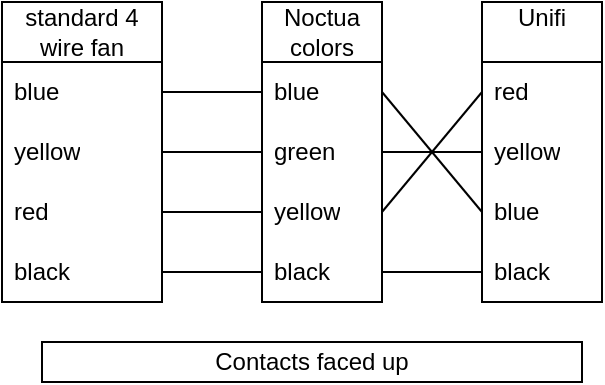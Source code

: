 <mxfile version="27.0.6">
  <diagram name="Page-1" id="S_AtuqVD-SaWwnZ8c27Q">
    <mxGraphModel dx="1194" dy="787" grid="1" gridSize="10" guides="1" tooltips="1" connect="1" arrows="1" fold="1" page="1" pageScale="1" pageWidth="827" pageHeight="1169" math="0" shadow="0">
      <root>
        <mxCell id="0" />
        <mxCell id="1" parent="0" />
        <mxCell id="g_seuUbCBjhaNmmRaQRH-4" value="" style="endArrow=none;html=1;rounded=0;" parent="1" source="g_seuUbCBjhaNmmRaQRH-7" target="g_seuUbCBjhaNmmRaQRH-12" edge="1">
          <mxGeometry width="50" height="50" relative="1" as="geometry">
            <mxPoint x="370" y="160" as="sourcePoint" />
            <mxPoint x="170" y="75" as="targetPoint" />
          </mxGeometry>
        </mxCell>
        <mxCell id="g_seuUbCBjhaNmmRaQRH-5" value="" style="endArrow=none;html=1;rounded=0;" parent="1" source="g_seuUbCBjhaNmmRaQRH-8" target="g_seuUbCBjhaNmmRaQRH-13" edge="1">
          <mxGeometry width="50" height="50" relative="1" as="geometry">
            <mxPoint x="170" y="10" as="sourcePoint" />
            <mxPoint x="200" y="10" as="targetPoint" />
          </mxGeometry>
        </mxCell>
        <mxCell id="g_seuUbCBjhaNmmRaQRH-6" value="standard 4 wire fan" style="swimlane;fontStyle=0;childLayout=stackLayout;horizontal=1;startSize=30;horizontalStack=0;resizeParent=1;resizeParentMax=0;resizeLast=0;collapsible=1;marginBottom=0;whiteSpace=wrap;html=1;" parent="1" vertex="1">
          <mxGeometry x="30" y="30" width="80" height="150" as="geometry">
            <mxRectangle x="30" y="30" width="140" height="30" as="alternateBounds" />
          </mxGeometry>
        </mxCell>
        <mxCell id="g_seuUbCBjhaNmmRaQRH-7" value="blue" style="text;strokeColor=none;fillColor=none;align=left;verticalAlign=middle;spacingLeft=4;spacingRight=4;overflow=hidden;points=[[0,0.5],[1,0.5]];portConstraint=eastwest;rotatable=0;whiteSpace=wrap;html=1;" parent="g_seuUbCBjhaNmmRaQRH-6" vertex="1">
          <mxGeometry y="30" width="80" height="30" as="geometry" />
        </mxCell>
        <mxCell id="g_seuUbCBjhaNmmRaQRH-8" value="yellow" style="text;strokeColor=none;fillColor=none;align=left;verticalAlign=middle;spacingLeft=4;spacingRight=4;overflow=hidden;points=[[0,0.5],[1,0.5]];portConstraint=eastwest;rotatable=0;whiteSpace=wrap;html=1;" parent="g_seuUbCBjhaNmmRaQRH-6" vertex="1">
          <mxGeometry y="60" width="80" height="30" as="geometry" />
        </mxCell>
        <mxCell id="g_seuUbCBjhaNmmRaQRH-9" value="red" style="text;strokeColor=none;fillColor=none;align=left;verticalAlign=middle;spacingLeft=4;spacingRight=4;overflow=hidden;points=[[0,0.5],[1,0.5]];portConstraint=eastwest;rotatable=0;whiteSpace=wrap;html=1;" parent="g_seuUbCBjhaNmmRaQRH-6" vertex="1">
          <mxGeometry y="90" width="80" height="30" as="geometry" />
        </mxCell>
        <mxCell id="g_seuUbCBjhaNmmRaQRH-10" value="black" style="text;strokeColor=none;fillColor=none;align=left;verticalAlign=middle;spacingLeft=4;spacingRight=4;overflow=hidden;points=[[0,0.5],[1,0.5]];portConstraint=eastwest;rotatable=0;whiteSpace=wrap;html=1;" parent="g_seuUbCBjhaNmmRaQRH-6" vertex="1">
          <mxGeometry y="120" width="80" height="30" as="geometry" />
        </mxCell>
        <mxCell id="g_seuUbCBjhaNmmRaQRH-11" value="Noctua colors" style="swimlane;fontStyle=0;childLayout=stackLayout;horizontal=1;startSize=30;horizontalStack=0;resizeParent=1;resizeParentMax=0;resizeLast=0;collapsible=1;marginBottom=0;whiteSpace=wrap;html=1;" parent="1" vertex="1">
          <mxGeometry x="160" y="30" width="60" height="150" as="geometry" />
        </mxCell>
        <mxCell id="g_seuUbCBjhaNmmRaQRH-12" value="blue" style="text;strokeColor=none;fillColor=none;align=left;verticalAlign=middle;spacingLeft=4;spacingRight=4;overflow=hidden;points=[[0,0.5],[1,0.5]];portConstraint=eastwest;rotatable=0;whiteSpace=wrap;html=1;" parent="g_seuUbCBjhaNmmRaQRH-11" vertex="1">
          <mxGeometry y="30" width="60" height="30" as="geometry" />
        </mxCell>
        <mxCell id="g_seuUbCBjhaNmmRaQRH-13" value="green" style="text;strokeColor=none;fillColor=none;align=left;verticalAlign=middle;spacingLeft=4;spacingRight=4;overflow=hidden;points=[[0,0.5],[1,0.5]];portConstraint=eastwest;rotatable=0;whiteSpace=wrap;html=1;" parent="g_seuUbCBjhaNmmRaQRH-11" vertex="1">
          <mxGeometry y="60" width="60" height="30" as="geometry" />
        </mxCell>
        <mxCell id="g_seuUbCBjhaNmmRaQRH-14" value="yellow" style="text;strokeColor=none;fillColor=none;align=left;verticalAlign=middle;spacingLeft=4;spacingRight=4;overflow=hidden;points=[[0,0.5],[1,0.5]];portConstraint=eastwest;rotatable=0;whiteSpace=wrap;html=1;" parent="g_seuUbCBjhaNmmRaQRH-11" vertex="1">
          <mxGeometry y="90" width="60" height="30" as="geometry" />
        </mxCell>
        <mxCell id="g_seuUbCBjhaNmmRaQRH-15" value="black" style="text;strokeColor=none;fillColor=none;align=left;verticalAlign=middle;spacingLeft=4;spacingRight=4;overflow=hidden;points=[[0,0.5],[1,0.5]];portConstraint=eastwest;rotatable=0;whiteSpace=wrap;html=1;" parent="g_seuUbCBjhaNmmRaQRH-11" vertex="1">
          <mxGeometry y="120" width="60" height="30" as="geometry" />
        </mxCell>
        <mxCell id="g_seuUbCBjhaNmmRaQRH-16" value="" style="endArrow=none;html=1;rounded=0;" parent="1" source="g_seuUbCBjhaNmmRaQRH-9" target="g_seuUbCBjhaNmmRaQRH-14" edge="1">
          <mxGeometry width="50" height="50" relative="1" as="geometry">
            <mxPoint x="160" y="120" as="sourcePoint" />
            <mxPoint x="210" y="120" as="targetPoint" />
          </mxGeometry>
        </mxCell>
        <mxCell id="g_seuUbCBjhaNmmRaQRH-17" value="" style="endArrow=none;html=1;rounded=0;" parent="1" source="g_seuUbCBjhaNmmRaQRH-10" target="g_seuUbCBjhaNmmRaQRH-15" edge="1">
          <mxGeometry width="50" height="50" relative="1" as="geometry">
            <mxPoint x="190" y="140" as="sourcePoint" />
            <mxPoint x="240" y="140" as="targetPoint" />
          </mxGeometry>
        </mxCell>
        <mxCell id="g_seuUbCBjhaNmmRaQRH-18" value="Unifi&lt;div&gt;&lt;br&gt;&lt;/div&gt;" style="swimlane;fontStyle=0;childLayout=stackLayout;horizontal=1;startSize=30;horizontalStack=0;resizeParent=1;resizeParentMax=0;resizeLast=0;collapsible=1;marginBottom=0;whiteSpace=wrap;html=1;" parent="1" vertex="1">
          <mxGeometry x="270" y="30" width="60" height="150" as="geometry" />
        </mxCell>
        <mxCell id="g_seuUbCBjhaNmmRaQRH-19" value="red" style="text;strokeColor=none;fillColor=none;align=left;verticalAlign=middle;spacingLeft=4;spacingRight=4;overflow=hidden;points=[[0,0.5],[1,0.5]];portConstraint=eastwest;rotatable=0;whiteSpace=wrap;html=1;" parent="g_seuUbCBjhaNmmRaQRH-18" vertex="1">
          <mxGeometry y="30" width="60" height="30" as="geometry" />
        </mxCell>
        <mxCell id="g_seuUbCBjhaNmmRaQRH-20" value="yellow" style="text;strokeColor=none;fillColor=none;align=left;verticalAlign=middle;spacingLeft=4;spacingRight=4;overflow=hidden;points=[[0,0.5],[1,0.5]];portConstraint=eastwest;rotatable=0;whiteSpace=wrap;html=1;" parent="g_seuUbCBjhaNmmRaQRH-18" vertex="1">
          <mxGeometry y="60" width="60" height="30" as="geometry" />
        </mxCell>
        <mxCell id="g_seuUbCBjhaNmmRaQRH-21" value="blue" style="text;strokeColor=none;fillColor=none;align=left;verticalAlign=middle;spacingLeft=4;spacingRight=4;overflow=hidden;points=[[0,0.5],[1,0.5]];portConstraint=eastwest;rotatable=0;whiteSpace=wrap;html=1;" parent="g_seuUbCBjhaNmmRaQRH-18" vertex="1">
          <mxGeometry y="90" width="60" height="30" as="geometry" />
        </mxCell>
        <mxCell id="g_seuUbCBjhaNmmRaQRH-22" value="black" style="text;strokeColor=none;fillColor=none;align=left;verticalAlign=middle;spacingLeft=4;spacingRight=4;overflow=hidden;points=[[0,0.5],[1,0.5]];portConstraint=eastwest;rotatable=0;whiteSpace=wrap;html=1;" parent="g_seuUbCBjhaNmmRaQRH-18" vertex="1">
          <mxGeometry y="120" width="60" height="30" as="geometry" />
        </mxCell>
        <mxCell id="g_seuUbCBjhaNmmRaQRH-23" value="" style="endArrow=none;html=1;rounded=0;" parent="1" source="g_seuUbCBjhaNmmRaQRH-13" target="g_seuUbCBjhaNmmRaQRH-20" edge="1">
          <mxGeometry width="50" height="50" relative="1" as="geometry">
            <mxPoint x="160" y="110" as="sourcePoint" />
            <mxPoint x="210" y="110" as="targetPoint" />
          </mxGeometry>
        </mxCell>
        <mxCell id="g_seuUbCBjhaNmmRaQRH-24" value="" style="endArrow=none;html=1;rounded=0;entryX=0;entryY=0.5;entryDx=0;entryDy=0;exitX=1;exitY=0.5;exitDx=0;exitDy=0;" parent="1" source="g_seuUbCBjhaNmmRaQRH-14" target="g_seuUbCBjhaNmmRaQRH-19" edge="1">
          <mxGeometry width="50" height="50" relative="1" as="geometry">
            <mxPoint x="300" y="130" as="sourcePoint" />
            <mxPoint x="350" y="130" as="targetPoint" />
          </mxGeometry>
        </mxCell>
        <mxCell id="g_seuUbCBjhaNmmRaQRH-25" value="" style="endArrow=none;html=1;rounded=0;entryX=0;entryY=0.5;entryDx=0;entryDy=0;exitX=1;exitY=0.5;exitDx=0;exitDy=0;" parent="1" source="g_seuUbCBjhaNmmRaQRH-12" target="g_seuUbCBjhaNmmRaQRH-21" edge="1">
          <mxGeometry width="50" height="50" relative="1" as="geometry">
            <mxPoint x="380" y="200" as="sourcePoint" />
            <mxPoint x="430" y="140" as="targetPoint" />
          </mxGeometry>
        </mxCell>
        <mxCell id="g_seuUbCBjhaNmmRaQRH-26" value="" style="endArrow=none;html=1;rounded=0;" parent="1" source="g_seuUbCBjhaNmmRaQRH-15" target="g_seuUbCBjhaNmmRaQRH-22" edge="1">
          <mxGeometry width="50" height="50" relative="1" as="geometry">
            <mxPoint x="300" y="140" as="sourcePoint" />
            <mxPoint x="350" y="140" as="targetPoint" />
          </mxGeometry>
        </mxCell>
        <mxCell id="_uPto7OO-JZ8tpSS6Egn-1" value="Contacts faced up" style="rounded=0;whiteSpace=wrap;html=1;" vertex="1" parent="1">
          <mxGeometry x="50" y="200" width="270" height="20" as="geometry" />
        </mxCell>
      </root>
    </mxGraphModel>
  </diagram>
</mxfile>
